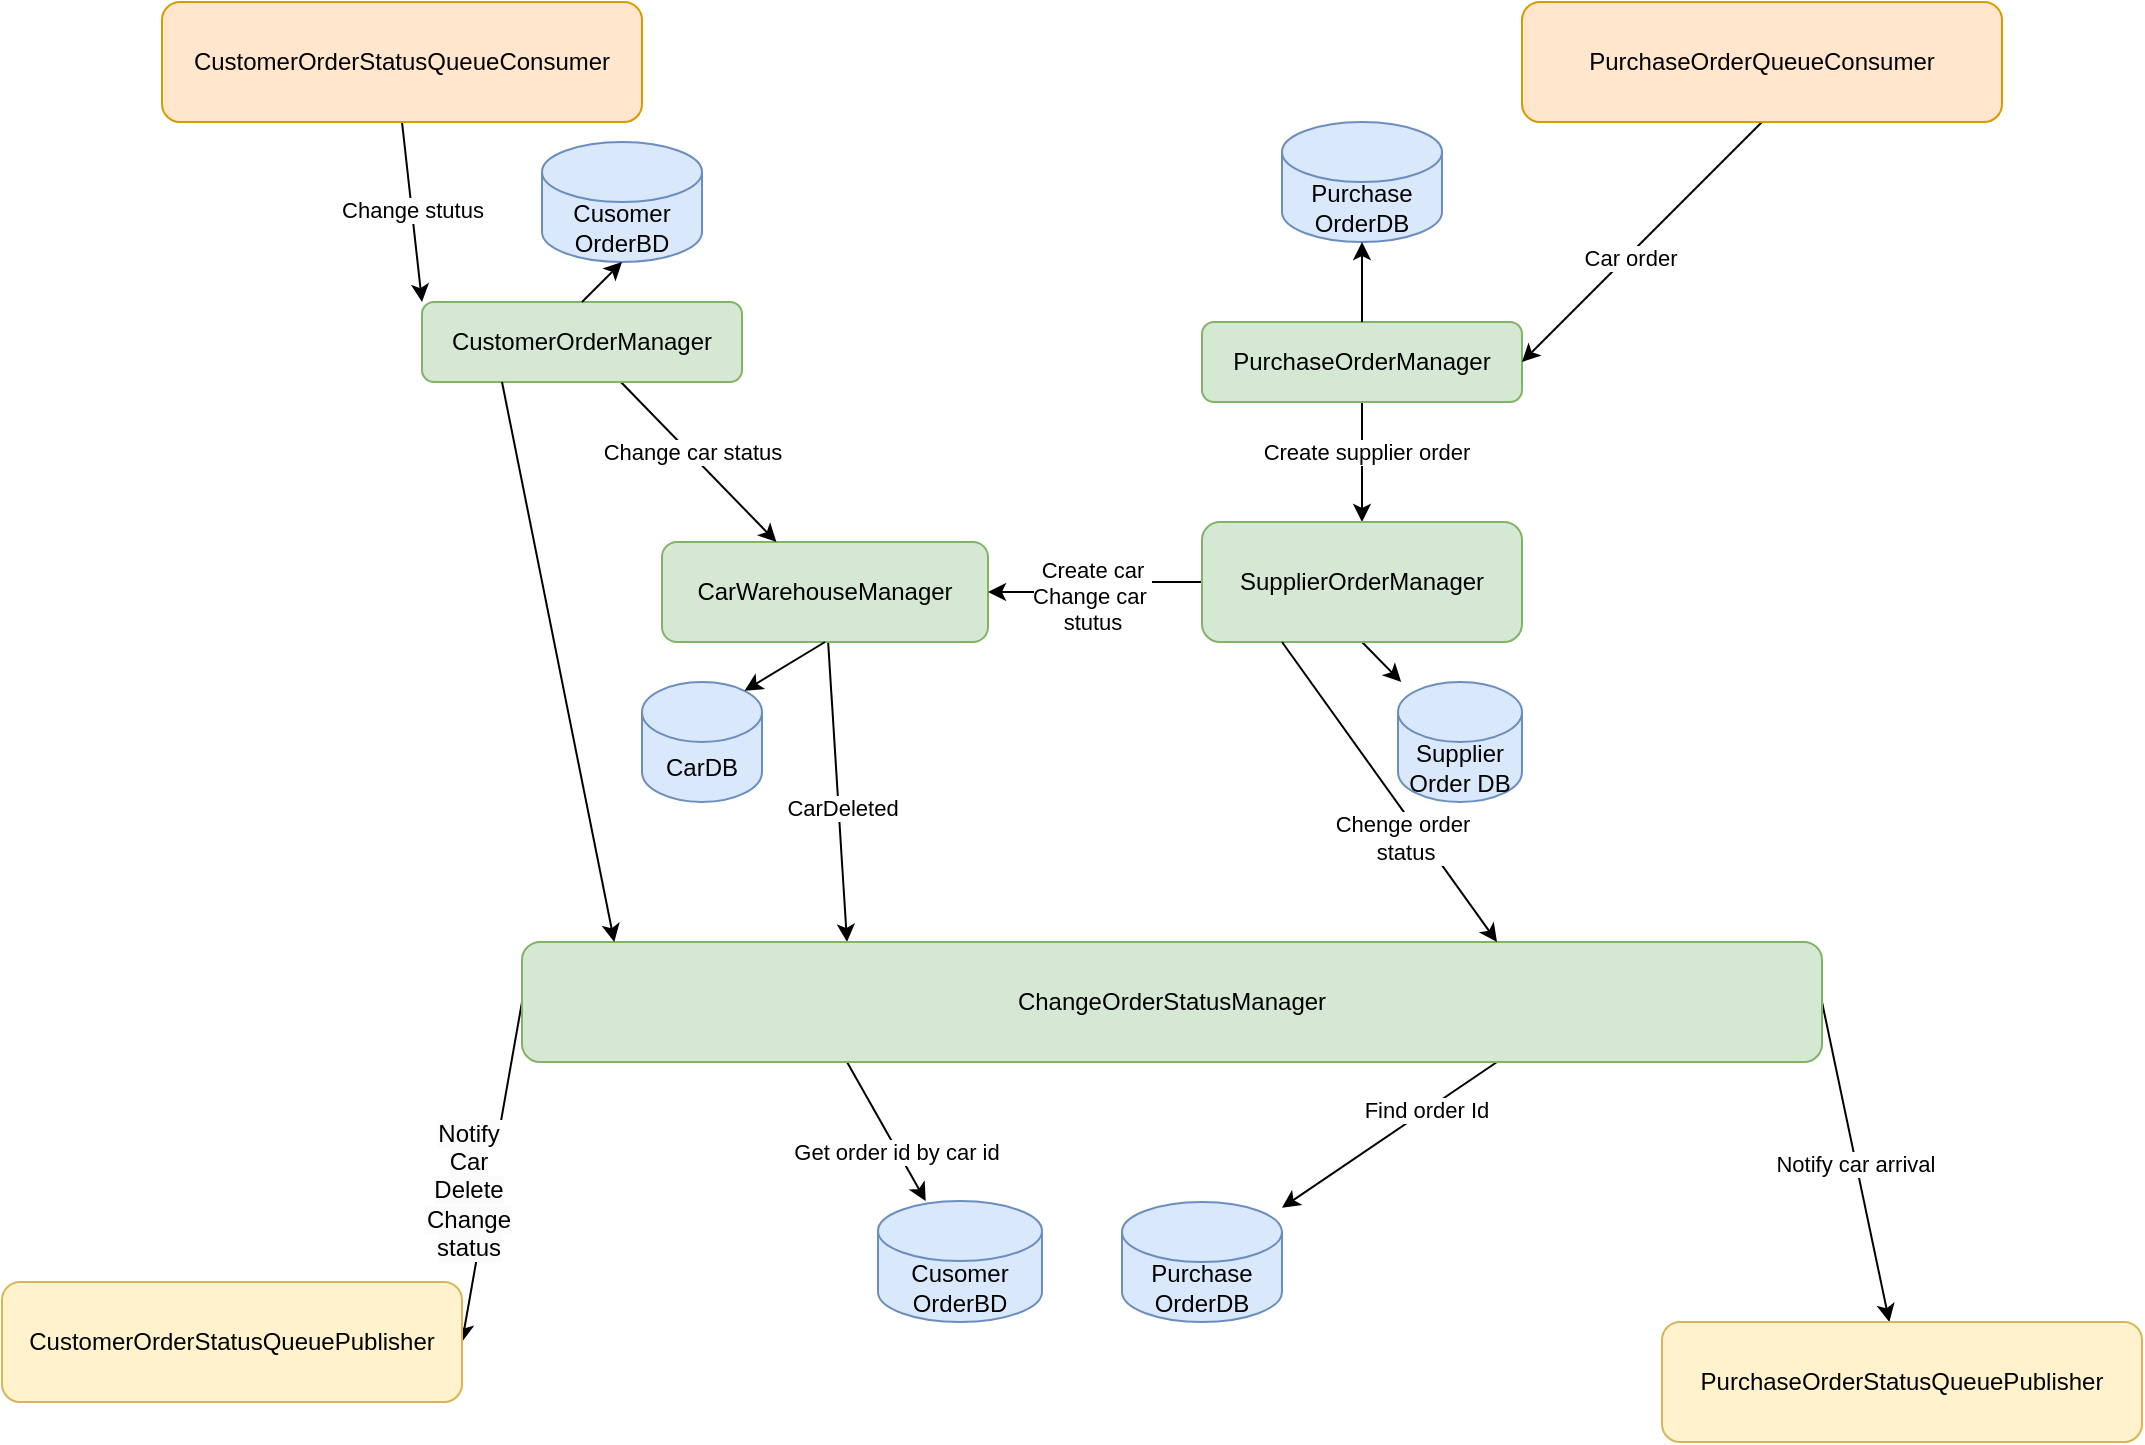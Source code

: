 <mxfile version="24.1.0" type="device">
  <diagram name="Сторінка-1" id="uAzbx7v3SxuRT0PB5ymo">
    <mxGraphModel dx="1434" dy="836" grid="1" gridSize="10" guides="1" tooltips="1" connect="1" arrows="1" fold="1" page="1" pageScale="1" pageWidth="1169" pageHeight="827" math="0" shadow="0">
      <root>
        <mxCell id="0" />
        <mxCell id="1" parent="0" />
        <mxCell id="nWtQAn88ZrS0DdybVbt5-6" value="" style="rounded=0;orthogonalLoop=1;jettySize=auto;html=1;entryX=0.25;entryY=0;entryDx=0;entryDy=0;" parent="1" source="nWtQAn88ZrS0DdybVbt5-1" target="nWtQAn88ZrS0DdybVbt5-5" edge="1">
          <mxGeometry relative="1" as="geometry" />
        </mxCell>
        <mxCell id="nWtQAn88ZrS0DdybVbt5-7" value="CarDeleted" style="edgeLabel;html=1;align=center;verticalAlign=middle;resizable=0;points=[];" parent="nWtQAn88ZrS0DdybVbt5-6" vertex="1" connectable="0">
          <mxGeometry x="0.104" y="1" relative="1" as="geometry">
            <mxPoint as="offset" />
          </mxGeometry>
        </mxCell>
        <mxCell id="nWtQAn88ZrS0DdybVbt5-1" value="CarWarehouseManager" style="rounded=1;whiteSpace=wrap;html=1;fillColor=#d5e8d4;strokeColor=#82b366;" parent="1" vertex="1">
          <mxGeometry x="370" y="310" width="163" height="50" as="geometry" />
        </mxCell>
        <mxCell id="nWtQAn88ZrS0DdybVbt5-2" value="CarDB" style="shape=cylinder3;whiteSpace=wrap;html=1;boundedLbl=1;backgroundOutline=1;size=15;fillColor=#dae8fc;strokeColor=#6c8ebf;" parent="1" vertex="1">
          <mxGeometry x="360" y="380" width="60" height="60" as="geometry" />
        </mxCell>
        <mxCell id="nWtQAn88ZrS0DdybVbt5-10" value="" style="rounded=0;orthogonalLoop=1;jettySize=auto;html=1;exitX=0;exitY=0.5;exitDx=0;exitDy=0;entryX=1;entryY=0.5;entryDx=0;entryDy=0;" parent="1" source="nWtQAn88ZrS0DdybVbt5-5" target="nWtQAn88ZrS0DdybVbt5-9" edge="1">
          <mxGeometry relative="1" as="geometry">
            <mxPoint x="478" y="556.27" as="sourcePoint" />
            <mxPoint x="260" y="560" as="targetPoint" />
          </mxGeometry>
        </mxCell>
        <mxCell id="v8V6bMzTX9_s6N6v0sCQ-11" value="&lt;span style=&quot;text-wrap: wrap; font-size: 12px; background-color: rgb(251, 251, 251);&quot;&gt;Notify Car Delete&lt;/span&gt;&lt;div&gt;&lt;span style=&quot;font-size: 12px; text-wrap: wrap; background-color: rgb(251, 251, 251);&quot;&gt;Change status&lt;/span&gt;&lt;/div&gt;" style="edgeLabel;html=1;align=center;verticalAlign=middle;resizable=0;points=[];" parent="nWtQAn88ZrS0DdybVbt5-10" vertex="1" connectable="0">
          <mxGeometry x="0.006" relative="1" as="geometry">
            <mxPoint x="-12" y="8" as="offset" />
          </mxGeometry>
        </mxCell>
        <mxCell id="nWtQAn88ZrS0DdybVbt5-42" style="rounded=0;orthogonalLoop=1;jettySize=auto;html=1;exitX=0.75;exitY=1;exitDx=0;exitDy=0;" parent="1" source="nWtQAn88ZrS0DdybVbt5-5" target="nWtQAn88ZrS0DdybVbt5-41" edge="1">
          <mxGeometry relative="1" as="geometry" />
        </mxCell>
        <mxCell id="nWtQAn88ZrS0DdybVbt5-43" value="Find order Id" style="edgeLabel;html=1;align=center;verticalAlign=middle;resizable=0;points=[];" parent="nWtQAn88ZrS0DdybVbt5-42" vertex="1" connectable="0">
          <mxGeometry x="-0.338" relative="1" as="geometry">
            <mxPoint as="offset" />
          </mxGeometry>
        </mxCell>
        <mxCell id="nWtQAn88ZrS0DdybVbt5-44" style="rounded=0;orthogonalLoop=1;jettySize=auto;html=1;exitX=1;exitY=0.5;exitDx=0;exitDy=0;" parent="1" source="nWtQAn88ZrS0DdybVbt5-5" target="nWtQAn88ZrS0DdybVbt5-35" edge="1">
          <mxGeometry relative="1" as="geometry" />
        </mxCell>
        <mxCell id="nWtQAn88ZrS0DdybVbt5-45" value="Notify car arrival&amp;nbsp;" style="edgeLabel;html=1;align=center;verticalAlign=middle;resizable=0;points=[];" parent="nWtQAn88ZrS0DdybVbt5-44" vertex="1" connectable="0">
          <mxGeometry x="0.003" y="1" relative="1" as="geometry">
            <mxPoint y="1" as="offset" />
          </mxGeometry>
        </mxCell>
        <mxCell id="otqaV1AuzM5pN-4nuyyb-1" style="rounded=0;orthogonalLoop=1;jettySize=auto;html=1;exitX=0.25;exitY=1;exitDx=0;exitDy=0;" edge="1" parent="1" source="nWtQAn88ZrS0DdybVbt5-5" target="nWtQAn88ZrS0DdybVbt5-14">
          <mxGeometry relative="1" as="geometry" />
        </mxCell>
        <mxCell id="otqaV1AuzM5pN-4nuyyb-2" value="Get order id by car id" style="edgeLabel;html=1;align=center;verticalAlign=middle;resizable=0;points=[];" vertex="1" connectable="0" parent="otqaV1AuzM5pN-4nuyyb-1">
          <mxGeometry x="0.271" relative="1" as="geometry">
            <mxPoint x="-1" as="offset" />
          </mxGeometry>
        </mxCell>
        <mxCell id="nWtQAn88ZrS0DdybVbt5-5" value="Change&lt;span style=&quot;background-color: initial;&quot;&gt;OrderStatusManager&lt;/span&gt;" style="rounded=1;whiteSpace=wrap;html=1;fillColor=#d5e8d4;strokeColor=#82b366;" parent="1" vertex="1">
          <mxGeometry x="300" y="510" width="650" height="60" as="geometry" />
        </mxCell>
        <mxCell id="nWtQAn88ZrS0DdybVbt5-9" value="CustomerOrderStatusQueuePublisher" style="rounded=1;whiteSpace=wrap;html=1;fillColor=#fff2cc;strokeColor=#d6b656;" parent="1" vertex="1">
          <mxGeometry x="40" y="680" width="230" height="60" as="geometry" />
        </mxCell>
        <mxCell id="nWtQAn88ZrS0DdybVbt5-14" value="Cusomer&lt;div&gt;OrderBD&lt;/div&gt;" style="shape=cylinder3;whiteSpace=wrap;html=1;boundedLbl=1;backgroundOutline=1;size=15;fillColor=#dae8fc;strokeColor=#6c8ebf;" parent="1" vertex="1">
          <mxGeometry x="478" y="639.5" width="82" height="60.5" as="geometry" />
        </mxCell>
        <mxCell id="nWtQAn88ZrS0DdybVbt5-23" style="rounded=0;orthogonalLoop=1;jettySize=auto;html=1;" parent="1" source="nWtQAn88ZrS0DdybVbt5-20" target="nWtQAn88ZrS0DdybVbt5-1" edge="1">
          <mxGeometry relative="1" as="geometry" />
        </mxCell>
        <mxCell id="nWtQAn88ZrS0DdybVbt5-24" value="Change car status" style="edgeLabel;html=1;align=center;verticalAlign=middle;resizable=0;points=[];" parent="nWtQAn88ZrS0DdybVbt5-23" vertex="1" connectable="0">
          <mxGeometry x="-0.114" y="1" relative="1" as="geometry">
            <mxPoint as="offset" />
          </mxGeometry>
        </mxCell>
        <mxCell id="nWtQAn88ZrS0DdybVbt5-20" value="CustomerOrderManager" style="rounded=1;whiteSpace=wrap;html=1;fillColor=#d5e8d4;strokeColor=#82b366;" parent="1" vertex="1">
          <mxGeometry x="250" y="190" width="160" height="40" as="geometry" />
        </mxCell>
        <mxCell id="nWtQAn88ZrS0DdybVbt5-21" value="Cusomer&lt;div&gt;OrderBD&lt;/div&gt;" style="shape=cylinder3;whiteSpace=wrap;html=1;boundedLbl=1;backgroundOutline=1;size=15;fillColor=#dae8fc;strokeColor=#6c8ebf;" parent="1" vertex="1">
          <mxGeometry x="310" y="110" width="80" height="60" as="geometry" />
        </mxCell>
        <mxCell id="nWtQAn88ZrS0DdybVbt5-40" style="rounded=0;orthogonalLoop=1;jettySize=auto;html=1;exitX=0.5;exitY=1;exitDx=0;exitDy=0;" parent="1" source="nWtQAn88ZrS0DdybVbt5-27" target="nWtQAn88ZrS0DdybVbt5-37" edge="1">
          <mxGeometry relative="1" as="geometry" />
        </mxCell>
        <mxCell id="nWtQAn88ZrS0DdybVbt5-48" value="Create supplier order" style="edgeLabel;html=1;align=center;verticalAlign=middle;resizable=0;points=[];" parent="nWtQAn88ZrS0DdybVbt5-40" vertex="1" connectable="0">
          <mxGeometry x="-0.166" y="2" relative="1" as="geometry">
            <mxPoint as="offset" />
          </mxGeometry>
        </mxCell>
        <mxCell id="nWtQAn88ZrS0DdybVbt5-27" value="PurchaseOrderManager" style="rounded=1;whiteSpace=wrap;html=1;fillColor=#d5e8d4;strokeColor=#82b366;" parent="1" vertex="1">
          <mxGeometry x="640" y="200" width="160" height="40" as="geometry" />
        </mxCell>
        <mxCell id="nWtQAn88ZrS0DdybVbt5-28" value="Purchase&lt;div&gt;OrderDB&lt;/div&gt;" style="shape=cylinder3;whiteSpace=wrap;html=1;boundedLbl=1;backgroundOutline=1;size=15;fillColor=#dae8fc;strokeColor=#6c8ebf;" parent="1" vertex="1">
          <mxGeometry x="680" y="100" width="80" height="60" as="geometry" />
        </mxCell>
        <mxCell id="nWtQAn88ZrS0DdybVbt5-32" style="rounded=0;orthogonalLoop=1;jettySize=auto;html=1;exitX=0.5;exitY=0;exitDx=0;exitDy=0;entryX=0.5;entryY=1;entryDx=0;entryDy=0;entryPerimeter=0;" parent="1" source="nWtQAn88ZrS0DdybVbt5-20" target="nWtQAn88ZrS0DdybVbt5-21" edge="1">
          <mxGeometry relative="1" as="geometry" />
        </mxCell>
        <mxCell id="nWtQAn88ZrS0DdybVbt5-34" style="rounded=0;orthogonalLoop=1;jettySize=auto;html=1;exitX=0.5;exitY=0;exitDx=0;exitDy=0;entryX=0.5;entryY=1;entryDx=0;entryDy=0;entryPerimeter=0;" parent="1" source="nWtQAn88ZrS0DdybVbt5-27" target="nWtQAn88ZrS0DdybVbt5-28" edge="1">
          <mxGeometry relative="1" as="geometry" />
        </mxCell>
        <mxCell id="nWtQAn88ZrS0DdybVbt5-35" value="PurchaseOrderStatusQueuePublisher" style="rounded=1;whiteSpace=wrap;html=1;fillColor=#fff2cc;strokeColor=#d6b656;" parent="1" vertex="1">
          <mxGeometry x="870" y="700" width="240" height="60" as="geometry" />
        </mxCell>
        <mxCell id="nWtQAn88ZrS0DdybVbt5-39" style="rounded=0;orthogonalLoop=1;jettySize=auto;html=1;exitX=0.5;exitY=1;exitDx=0;exitDy=0;" parent="1" source="nWtQAn88ZrS0DdybVbt5-37" target="nWtQAn88ZrS0DdybVbt5-38" edge="1">
          <mxGeometry relative="1" as="geometry" />
        </mxCell>
        <mxCell id="nWtQAn88ZrS0DdybVbt5-49" style="edgeStyle=orthogonalEdgeStyle;rounded=0;orthogonalLoop=1;jettySize=auto;html=1;exitX=0;exitY=0.5;exitDx=0;exitDy=0;entryX=1;entryY=0.5;entryDx=0;entryDy=0;" parent="1" source="nWtQAn88ZrS0DdybVbt5-37" target="nWtQAn88ZrS0DdybVbt5-1" edge="1">
          <mxGeometry relative="1" as="geometry" />
        </mxCell>
        <mxCell id="nWtQAn88ZrS0DdybVbt5-50" value="Create car&lt;br&gt;Change car&amp;nbsp;&lt;br&gt;stutus" style="edgeLabel;html=1;align=center;verticalAlign=middle;resizable=0;points=[];" parent="nWtQAn88ZrS0DdybVbt5-49" vertex="1" connectable="0">
          <mxGeometry x="0.081" y="2" relative="1" as="geometry">
            <mxPoint as="offset" />
          </mxGeometry>
        </mxCell>
        <mxCell id="nWtQAn88ZrS0DdybVbt5-37" value="SupplierOrderManager" style="rounded=1;whiteSpace=wrap;html=1;fillColor=#d5e8d4;strokeColor=#82b366;" parent="1" vertex="1">
          <mxGeometry x="640" y="300" width="160" height="60" as="geometry" />
        </mxCell>
        <mxCell id="nWtQAn88ZrS0DdybVbt5-38" value="Supplier Order DB" style="shape=cylinder3;whiteSpace=wrap;html=1;boundedLbl=1;backgroundOutline=1;size=15;fillColor=#dae8fc;strokeColor=#6c8ebf;" parent="1" vertex="1">
          <mxGeometry x="738" y="380" width="62" height="60" as="geometry" />
        </mxCell>
        <mxCell id="nWtQAn88ZrS0DdybVbt5-41" value="Purchase&lt;div&gt;OrderDB&lt;/div&gt;" style="shape=cylinder3;whiteSpace=wrap;html=1;boundedLbl=1;backgroundOutline=1;size=15;fillColor=#dae8fc;strokeColor=#6c8ebf;" parent="1" vertex="1">
          <mxGeometry x="600" y="640" width="80" height="60" as="geometry" />
        </mxCell>
        <mxCell id="nWtQAn88ZrS0DdybVbt5-46" style="rounded=0;orthogonalLoop=1;jettySize=auto;html=1;exitX=0.25;exitY=1;exitDx=0;exitDy=0;entryX=0.75;entryY=0;entryDx=0;entryDy=0;" parent="1" source="nWtQAn88ZrS0DdybVbt5-37" target="nWtQAn88ZrS0DdybVbt5-5" edge="1">
          <mxGeometry relative="1" as="geometry" />
        </mxCell>
        <mxCell id="nWtQAn88ZrS0DdybVbt5-51" value="Chenge order&lt;div&gt;&amp;nbsp;status&lt;/div&gt;" style="edgeLabel;html=1;align=center;verticalAlign=middle;resizable=0;points=[];" parent="nWtQAn88ZrS0DdybVbt5-46" vertex="1" connectable="0">
          <mxGeometry x="0.107" y="1" relative="1" as="geometry">
            <mxPoint y="15" as="offset" />
          </mxGeometry>
        </mxCell>
        <mxCell id="v8V6bMzTX9_s6N6v0sCQ-4" style="rounded=0;orthogonalLoop=1;jettySize=auto;html=1;exitX=0.5;exitY=1;exitDx=0;exitDy=0;entryX=1;entryY=0.5;entryDx=0;entryDy=0;" parent="1" source="v8V6bMzTX9_s6N6v0sCQ-1" target="nWtQAn88ZrS0DdybVbt5-27" edge="1">
          <mxGeometry relative="1" as="geometry" />
        </mxCell>
        <mxCell id="v8V6bMzTX9_s6N6v0sCQ-5" value="Car order" style="edgeLabel;html=1;align=center;verticalAlign=middle;resizable=0;points=[];" parent="v8V6bMzTX9_s6N6v0sCQ-4" vertex="1" connectable="0">
          <mxGeometry x="0.112" y="1" relative="1" as="geometry">
            <mxPoint as="offset" />
          </mxGeometry>
        </mxCell>
        <mxCell id="v8V6bMzTX9_s6N6v0sCQ-1" value="PurchaseOrderQueueConsumer" style="rounded=1;whiteSpace=wrap;html=1;fillColor=#ffe6cc;strokeColor=#d79b00;" parent="1" vertex="1">
          <mxGeometry x="800" y="40" width="240" height="60" as="geometry" />
        </mxCell>
        <mxCell id="v8V6bMzTX9_s6N6v0sCQ-8" style="rounded=0;orthogonalLoop=1;jettySize=auto;html=1;entryX=0;entryY=0;entryDx=0;entryDy=0;exitX=0.5;exitY=1;exitDx=0;exitDy=0;" parent="1" source="v8V6bMzTX9_s6N6v0sCQ-7" target="nWtQAn88ZrS0DdybVbt5-20" edge="1">
          <mxGeometry relative="1" as="geometry" />
        </mxCell>
        <mxCell id="v8V6bMzTX9_s6N6v0sCQ-9" value="Change stutus" style="edgeLabel;html=1;align=center;verticalAlign=middle;resizable=0;points=[];" parent="v8V6bMzTX9_s6N6v0sCQ-8" vertex="1" connectable="0">
          <mxGeometry x="-0.013" relative="1" as="geometry">
            <mxPoint as="offset" />
          </mxGeometry>
        </mxCell>
        <mxCell id="v8V6bMzTX9_s6N6v0sCQ-7" value="CustomerOrderStatusQueueConsumer" style="rounded=1;whiteSpace=wrap;html=1;fillColor=#ffe6cc;strokeColor=#d79b00;" parent="1" vertex="1">
          <mxGeometry x="120" y="40" width="240" height="60" as="geometry" />
        </mxCell>
        <mxCell id="v8V6bMzTX9_s6N6v0sCQ-14" style="rounded=0;orthogonalLoop=1;jettySize=auto;html=1;exitX=0.5;exitY=1;exitDx=0;exitDy=0;entryX=0.855;entryY=0;entryDx=0;entryDy=4.35;entryPerimeter=0;" parent="1" source="nWtQAn88ZrS0DdybVbt5-1" target="nWtQAn88ZrS0DdybVbt5-2" edge="1">
          <mxGeometry relative="1" as="geometry" />
        </mxCell>
        <mxCell id="7vHBMAIj1eqiLI3NA5bv-2" style="rounded=0;orthogonalLoop=1;jettySize=auto;html=1;exitX=0.25;exitY=1;exitDx=0;exitDy=0;entryX=0.071;entryY=0;entryDx=0;entryDy=0;entryPerimeter=0;" parent="1" source="nWtQAn88ZrS0DdybVbt5-20" target="nWtQAn88ZrS0DdybVbt5-5" edge="1">
          <mxGeometry relative="1" as="geometry" />
        </mxCell>
      </root>
    </mxGraphModel>
  </diagram>
</mxfile>
